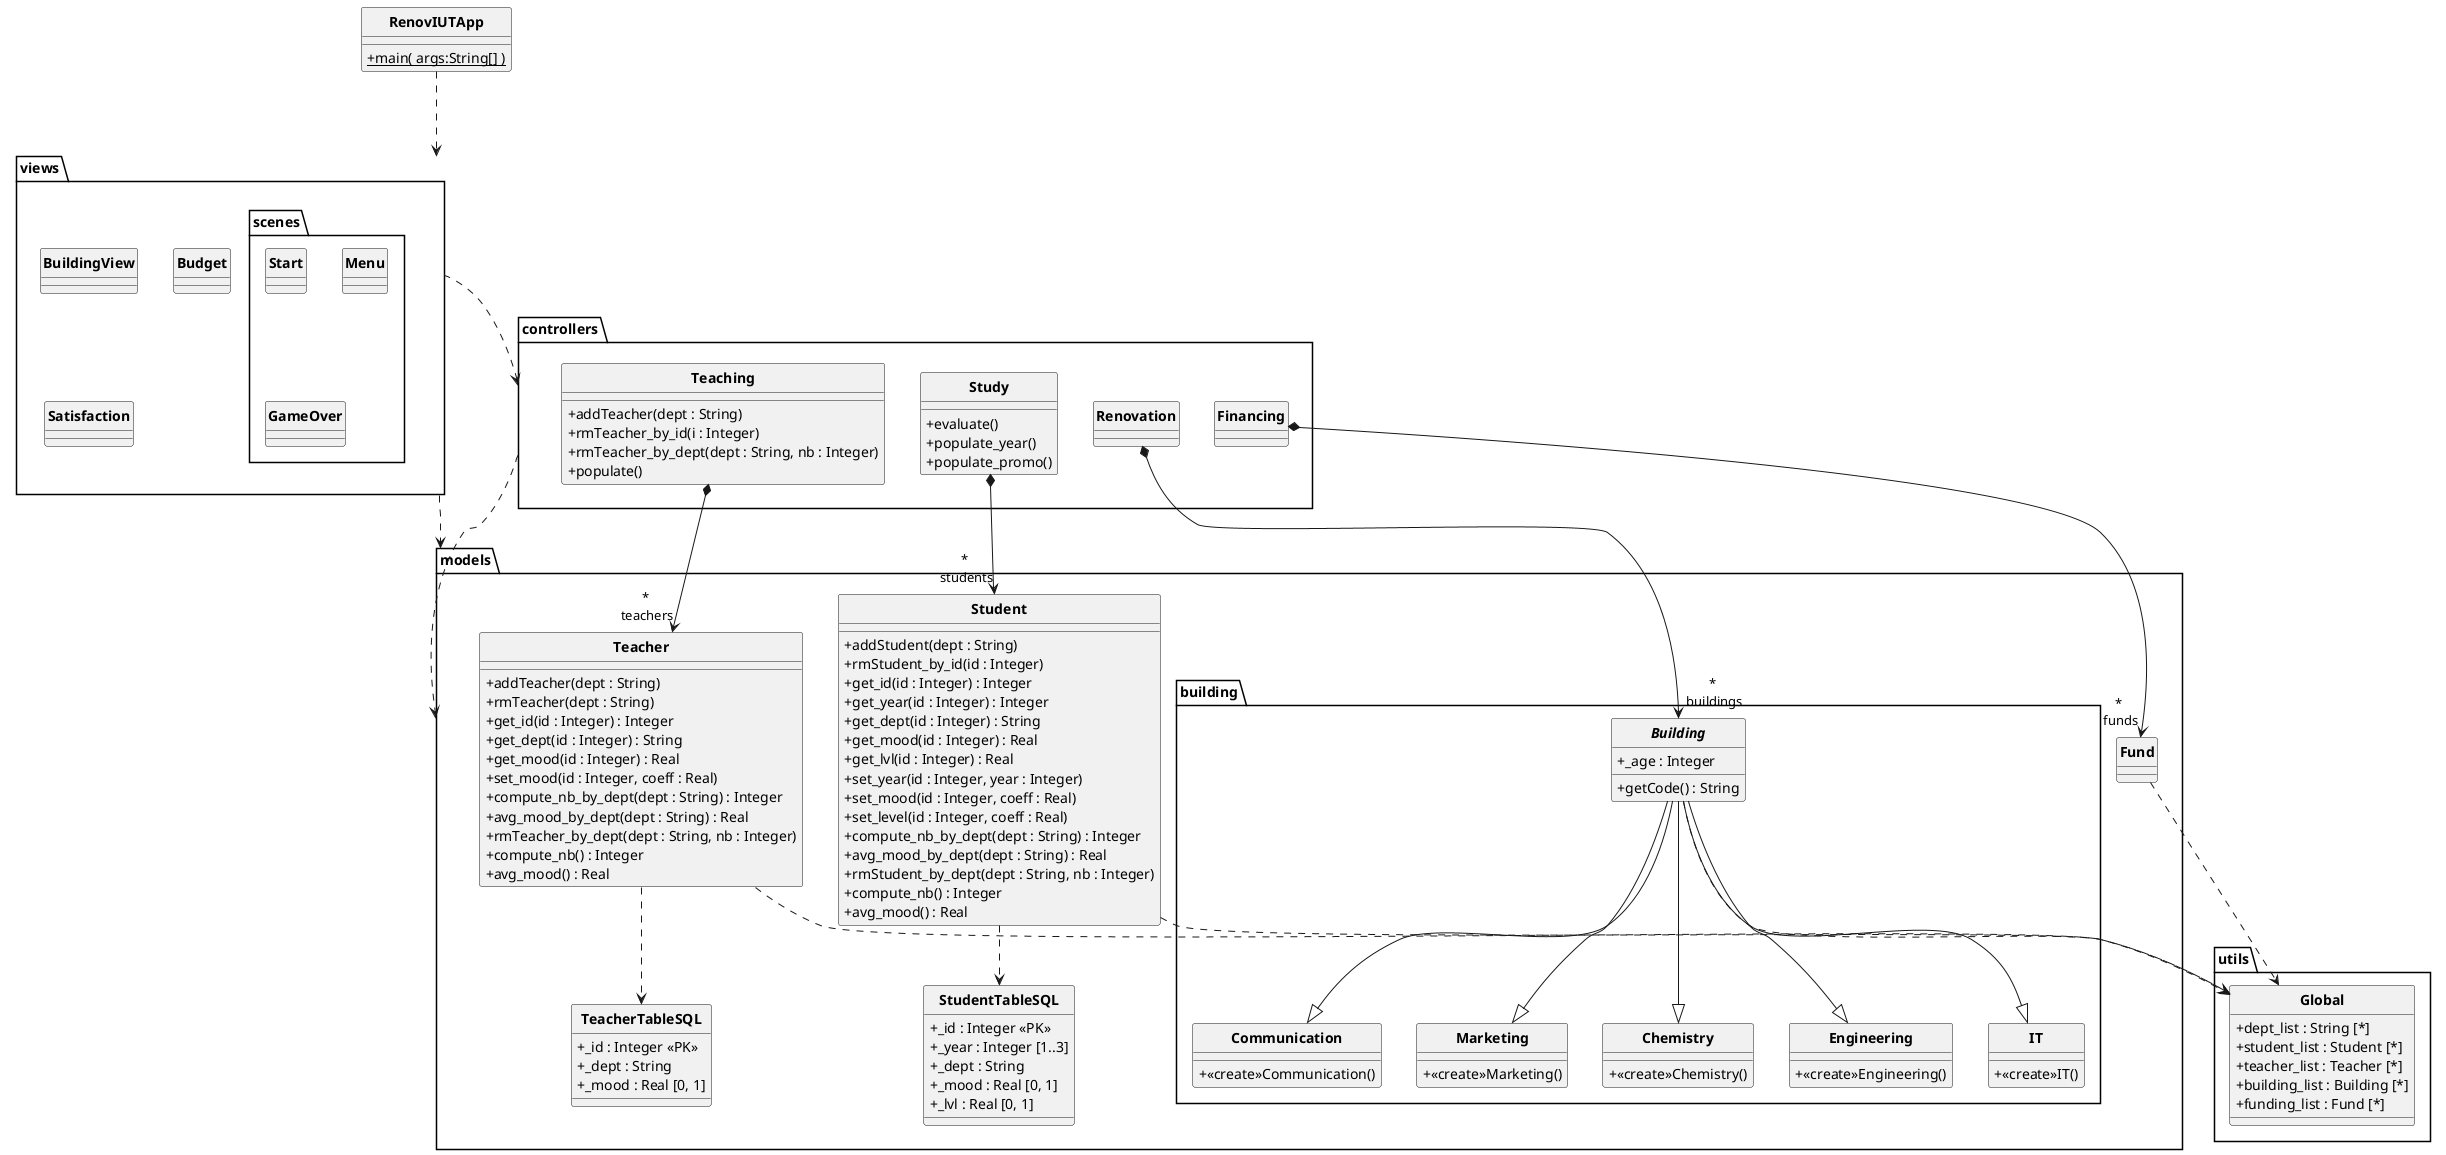 @startuml RenovIUTApp

skinparam style strictuml
skinparam classAttributeIconSize 0
skinparam classFontStyle Bold
hide enum methods

class RenovIUTApp 
{
    + {static} main( args:String[] )
}

package models 
{
    package building
    {
        abstract class Building 
        {
            + _age : Integer
            + getCode() : String
        }

        class IT
        {
            + <<create>>IT()
        }

        class Communication
        {
            + <<create>>Communication()
        }

        class Marketing
        {
            + <<create>>Marketing()
        }

        class Chemistry
        {
            + <<create>>Chemistry()
        }

        class Engineering
        {
            + <<create>>Engineering()
        }
    }

    class Student 
    {
        + addStudent(dept : String)
        + rmStudent_by_id(id : Integer)
        + get_id(id : Integer) : Integer
        + get_year(id : Integer) : Integer
        + get_dept(id : Integer) : String
        + get_mood(id : Integer) : Real
        + get_lvl(id : Integer) : Real
        + set_year(id : Integer, year : Integer)
        + set_mood(id : Integer, coeff : Real)
        + set_level(id : Integer, coeff : Real)
        + compute_nb_by_dept(dept : String) : Integer
        + avg_mood_by_dept(dept : String) : Real
        + rmStudent_by_dept(dept : String, nb : Integer)
        + compute_nb() : Integer
        + avg_mood() : Real
    }


    class Teacher
    {
        + addTeacher(dept : String)
        + rmTeacher(dept : String)
        + get_id(id : Integer) : Integer    
        + get_dept(id : Integer) : String
        + get_mood(id : Integer) : Real
        + set_mood(id : Integer, coeff : Real)
        + compute_nb_by_dept(dept : String) : Integer
        + avg_mood_by_dept(dept : String) : Real
        + rmTeacher_by_dept(dept : String, nb : Integer)
        + compute_nb() : Integer
        + avg_mood() : Real
    }


    class StudentTableSQL
    {
        + _id : Integer <<PK>>
        + _year : Integer [1..3]
        + _dept : String
        + _mood : Real [0, 1]
        + _lvl : Real [0, 1]
    }

    class TeacherTableSQL
    {
        + _id : Integer <<PK>>
        + _dept : String
        + _mood : Real [0, 1]
    }

    class Fund {
    }
}

package controllers 
{

    class Study 
    {
        + evaluate()
        + populate_year()
        + populate_promo()
    }

    class Teaching 
    {
        + addTeacher(dept : String)
        + rmTeacher_by_id(i : Integer)
        + rmTeacher_by_dept(dept : String, nb : Integer)
        + populate()
    }

    class Renovation 
    {
    }

    class Financing 
    {
    }
}

package views {
    class BuildingView 
    {
    }

    class Budget 
    {
    }

    class Satisfaction 
    {
    }

    package scenes 
    {
        class Start {
        }

        class Menu {
        }

        class GameOver {
        }
    }
}

package utils 
{
    class Global 
    {
        + dept_list : String [*]
        + student_list : Student [*]
        + teacher_list : Teacher [*]
        + building_list : Building [*]
        + funding_list : Fund [*]
    }
}

RenovIUTApp ...> views
controllers ..> models
views ..> models
views ..> controllers

Study *--> "*\n students" Student
Teaching *--> "*\n teachers" Teacher
Renovation *--> "*\n buildings" Building
Financing *--> "*\n funds" Fund
Student ..> Global
Teacher ..> Global
Student ..> StudentTableSQL
Teacher ..> TeacherTableSQL
Fund ..> Global
Building ..> Global

Building --|> IT
Building --|> Communication
Building --|> Marketing
Building --|> Chemistry
Building --|> Engineering

@enduml
